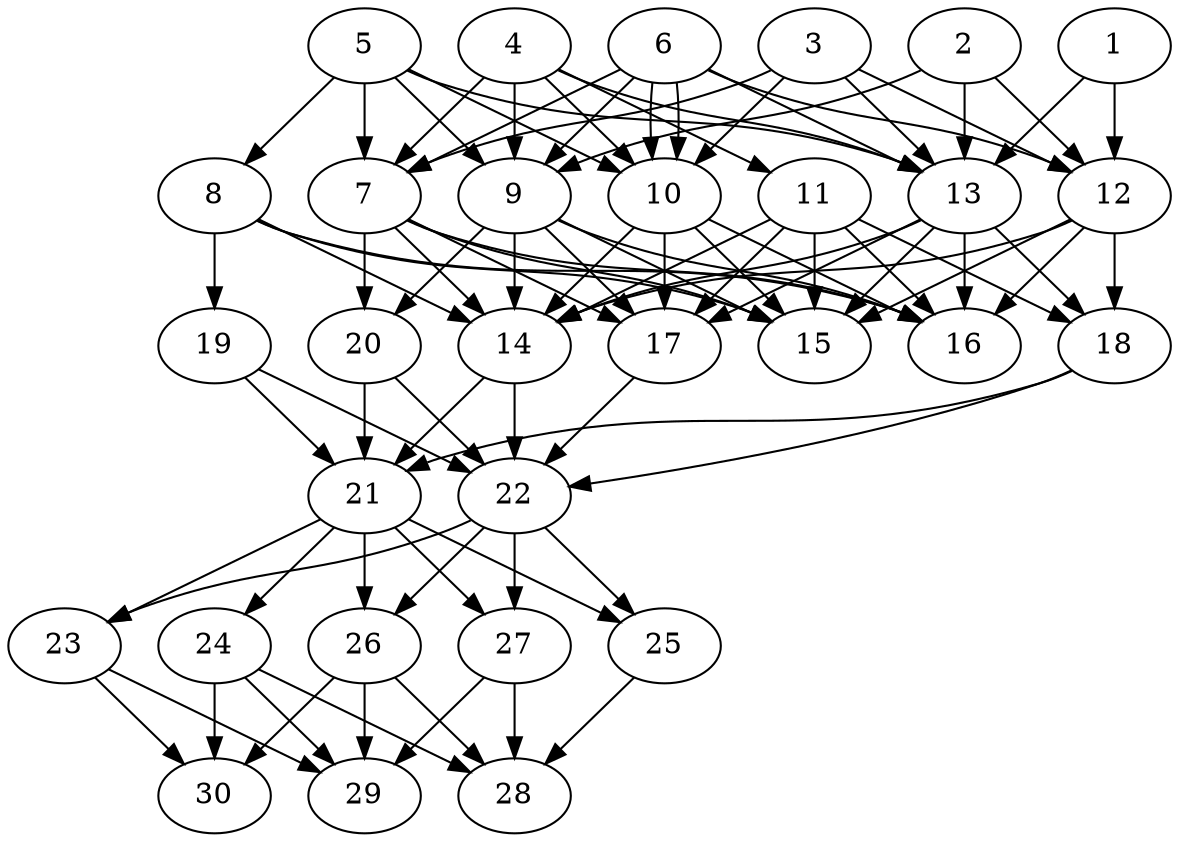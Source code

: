 // DAG automatically generated by daggen at Thu Oct  3 14:04:18 2019
// ./daggen --dot -n 30 --ccr 0.4 --fat 0.5 --regular 0.5 --density 0.9 --mindata 5242880 --maxdata 52428800 
digraph G {
  1 [size="22763520", alpha="0.19", expect_size="9105408"] 
  1 -> 12 [size ="9105408"]
  1 -> 13 [size ="9105408"]
  2 [size="75568640", alpha="0.19", expect_size="30227456"] 
  2 -> 9 [size ="30227456"]
  2 -> 12 [size ="30227456"]
  2 -> 13 [size ="30227456"]
  3 [size="19279360", alpha="0.20", expect_size="7711744"] 
  3 -> 7 [size ="7711744"]
  3 -> 10 [size ="7711744"]
  3 -> 12 [size ="7711744"]
  3 -> 13 [size ="7711744"]
  4 [size="87321600", alpha="0.11", expect_size="34928640"] 
  4 -> 7 [size ="34928640"]
  4 -> 9 [size ="34928640"]
  4 -> 10 [size ="34928640"]
  4 -> 11 [size ="34928640"]
  4 -> 13 [size ="34928640"]
  5 [size="18449920", alpha="0.08", expect_size="7379968"] 
  5 -> 7 [size ="7379968"]
  5 -> 8 [size ="7379968"]
  5 -> 9 [size ="7379968"]
  5 -> 10 [size ="7379968"]
  5 -> 13 [size ="7379968"]
  6 [size="100124160", alpha="0.04", expect_size="40049664"] 
  6 -> 7 [size ="40049664"]
  6 -> 9 [size ="40049664"]
  6 -> 10 [size ="40049664"]
  6 -> 10 [size ="40049664"]
  6 -> 12 [size ="40049664"]
  6 -> 13 [size ="40049664"]
  7 [size="73285120", alpha="0.19", expect_size="29314048"] 
  7 -> 14 [size ="29314048"]
  7 -> 15 [size ="29314048"]
  7 -> 16 [size ="29314048"]
  7 -> 17 [size ="29314048"]
  7 -> 20 [size ="29314048"]
  8 [size="50526720", alpha="0.18", expect_size="20210688"] 
  8 -> 14 [size ="20210688"]
  8 -> 15 [size ="20210688"]
  8 -> 16 [size ="20210688"]
  8 -> 19 [size ="20210688"]
  9 [size="66833920", alpha="0.17", expect_size="26733568"] 
  9 -> 14 [size ="26733568"]
  9 -> 15 [size ="26733568"]
  9 -> 16 [size ="26733568"]
  9 -> 17 [size ="26733568"]
  9 -> 20 [size ="26733568"]
  10 [size="58222080", alpha="0.08", expect_size="23288832"] 
  10 -> 14 [size ="23288832"]
  10 -> 15 [size ="23288832"]
  10 -> 16 [size ="23288832"]
  10 -> 17 [size ="23288832"]
  11 [size="112788480", alpha="0.13", expect_size="45115392"] 
  11 -> 14 [size ="45115392"]
  11 -> 15 [size ="45115392"]
  11 -> 16 [size ="45115392"]
  11 -> 17 [size ="45115392"]
  11 -> 18 [size ="45115392"]
  12 [size="108405760", alpha="0.15", expect_size="43362304"] 
  12 -> 14 [size ="43362304"]
  12 -> 15 [size ="43362304"]
  12 -> 16 [size ="43362304"]
  12 -> 18 [size ="43362304"]
  13 [size="104640000", alpha="0.11", expect_size="41856000"] 
  13 -> 14 [size ="41856000"]
  13 -> 15 [size ="41856000"]
  13 -> 16 [size ="41856000"]
  13 -> 17 [size ="41856000"]
  13 -> 18 [size ="41856000"]
  14 [size="102039040", alpha="0.04", expect_size="40815616"] 
  14 -> 21 [size ="40815616"]
  14 -> 22 [size ="40815616"]
  15 [size="46169600", alpha="0.07", expect_size="18467840"] 
  16 [size="91852800", alpha="0.20", expect_size="36741120"] 
  17 [size="115816960", alpha="0.15", expect_size="46326784"] 
  17 -> 22 [size ="46326784"]
  18 [size="110438400", alpha="0.15", expect_size="44175360"] 
  18 -> 21 [size ="44175360"]
  18 -> 22 [size ="44175360"]
  19 [size="100848640", alpha="0.09", expect_size="40339456"] 
  19 -> 21 [size ="40339456"]
  19 -> 22 [size ="40339456"]
  20 [size="82964480", alpha="0.05", expect_size="33185792"] 
  20 -> 21 [size ="33185792"]
  20 -> 22 [size ="33185792"]
  21 [size="128409600", alpha="0.03", expect_size="51363840"] 
  21 -> 23 [size ="51363840"]
  21 -> 24 [size ="51363840"]
  21 -> 25 [size ="51363840"]
  21 -> 26 [size ="51363840"]
  21 -> 27 [size ="51363840"]
  22 [size="84712960", alpha="0.11", expect_size="33885184"] 
  22 -> 23 [size ="33885184"]
  22 -> 25 [size ="33885184"]
  22 -> 26 [size ="33885184"]
  22 -> 27 [size ="33885184"]
  23 [size="56120320", alpha="0.20", expect_size="22448128"] 
  23 -> 29 [size ="22448128"]
  23 -> 30 [size ="22448128"]
  24 [size="119685120", alpha="0.02", expect_size="47874048"] 
  24 -> 28 [size ="47874048"]
  24 -> 29 [size ="47874048"]
  24 -> 30 [size ="47874048"]
  25 [size="28098560", alpha="0.04", expect_size="11239424"] 
  25 -> 28 [size ="11239424"]
  26 [size="69875200", alpha="0.02", expect_size="27950080"] 
  26 -> 28 [size ="27950080"]
  26 -> 29 [size ="27950080"]
  26 -> 30 [size ="27950080"]
  27 [size="67983360", alpha="0.09", expect_size="27193344"] 
  27 -> 28 [size ="27193344"]
  27 -> 29 [size ="27193344"]
  28 [size="40168960", alpha="0.03", expect_size="16067584"] 
  29 [size="127669760", alpha="0.06", expect_size="51067904"] 
  30 [size="63708160", alpha="0.17", expect_size="25483264"] 
}
